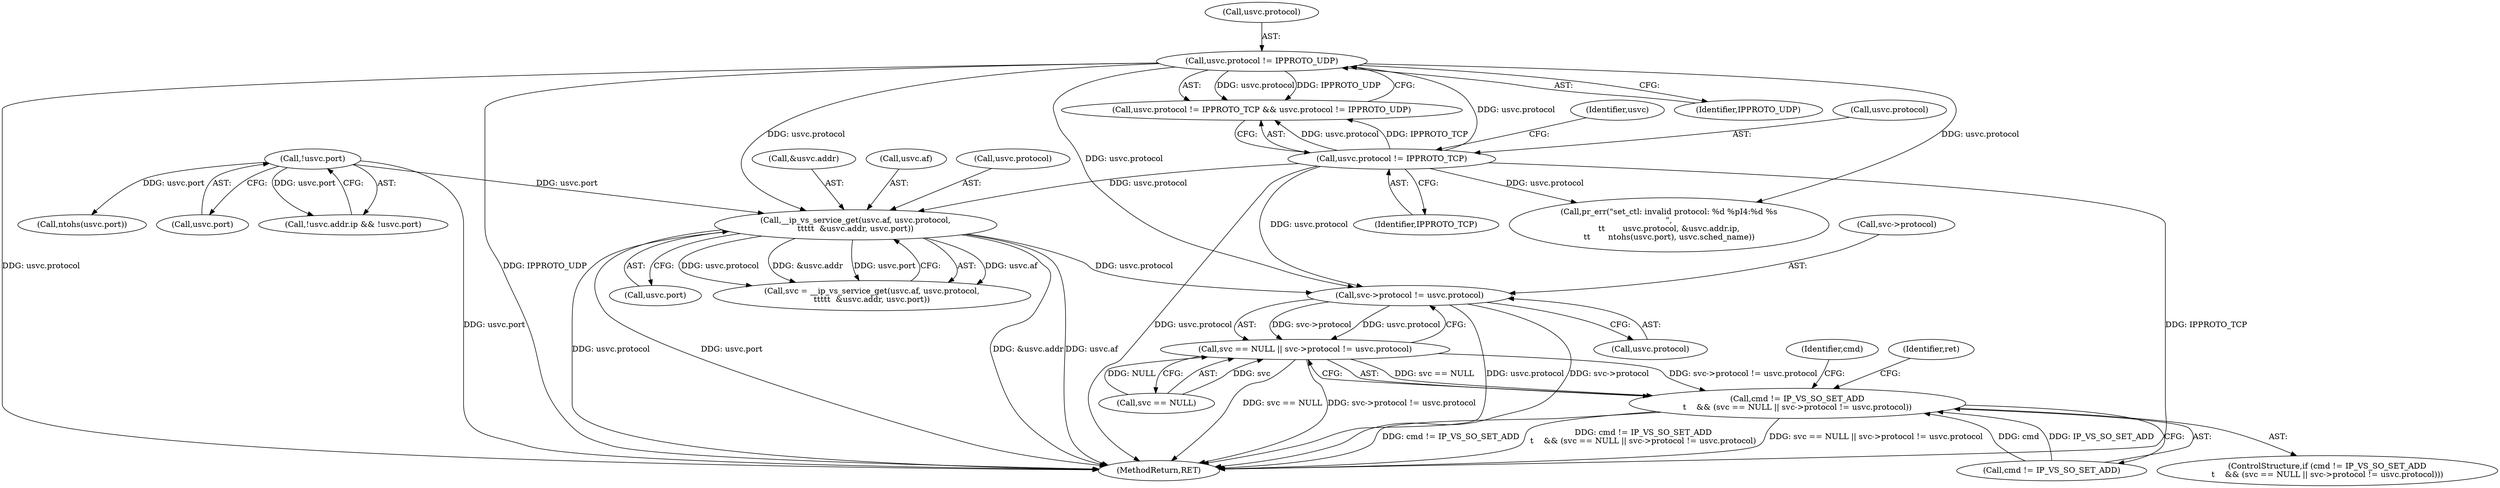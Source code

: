 digraph "0_linux_04bcef2a83f40c6db24222b27a52892cba39dffb_0@pointer" {
"1000379" [label="(Call,svc->protocol != usvc.protocol)"];
"1000309" [label="(Call,usvc.protocol != IPPROTO_UDP)"];
"1000304" [label="(Call,usvc.protocol != IPPROTO_TCP)"];
"1000346" [label="(Call,__ip_vs_service_get(usvc.af, usvc.protocol,\n\t\t\t\t\t  &usvc.addr, usvc.port))"];
"1000293" [label="(Call,!usvc.port)"];
"1000375" [label="(Call,svc == NULL || svc->protocol != usvc.protocol)"];
"1000371" [label="(Call,cmd != IP_VS_SO_SET_ADD\n\t    && (svc == NULL || svc->protocol != usvc.protocol))"];
"1000353" [label="(Call,&usvc.addr)"];
"1000315" [label="(Call,pr_err(\"set_ctl: invalid protocol: %d %pI4:%d %s\n\",\n\t\t       usvc.protocol, &usvc.addr.ip,\n\t\t       ntohs(usvc.port), usvc.sched_name))"];
"1000346" [label="(Call,__ip_vs_service_get(usvc.af, usvc.protocol,\n\t\t\t\t\t  &usvc.addr, usvc.port))"];
"1000310" [label="(Call,usvc.protocol)"];
"1000309" [label="(Call,usvc.protocol != IPPROTO_UDP)"];
"1000478" [label="(MethodReturn,RET)"];
"1000308" [label="(Identifier,IPPROTO_TCP)"];
"1000375" [label="(Call,svc == NULL || svc->protocol != usvc.protocol)"];
"1000383" [label="(Call,usvc.protocol)"];
"1000313" [label="(Identifier,IPPROTO_UDP)"];
"1000357" [label="(Call,usvc.port)"];
"1000393" [label="(Identifier,cmd)"];
"1000326" [label="(Call,ntohs(usvc.port))"];
"1000311" [label="(Identifier,usvc)"];
"1000376" [label="(Call,svc == NULL)"];
"1000303" [label="(Call,usvc.protocol != IPPROTO_TCP && usvc.protocol != IPPROTO_UDP)"];
"1000304" [label="(Call,usvc.protocol != IPPROTO_TCP)"];
"1000347" [label="(Call,usvc.af)"];
"1000379" [label="(Call,svc->protocol != usvc.protocol)"];
"1000305" [label="(Call,usvc.protocol)"];
"1000294" [label="(Call,usvc.port)"];
"1000372" [label="(Call,cmd != IP_VS_SO_SET_ADD)"];
"1000388" [label="(Identifier,ret)"];
"1000371" [label="(Call,cmd != IP_VS_SO_SET_ADD\n\t    && (svc == NULL || svc->protocol != usvc.protocol))"];
"1000286" [label="(Call,!usvc.addr.ip && !usvc.port)"];
"1000293" [label="(Call,!usvc.port)"];
"1000350" [label="(Call,usvc.protocol)"];
"1000344" [label="(Call,svc = __ip_vs_service_get(usvc.af, usvc.protocol,\n\t\t\t\t\t  &usvc.addr, usvc.port))"];
"1000380" [label="(Call,svc->protocol)"];
"1000370" [label="(ControlStructure,if (cmd != IP_VS_SO_SET_ADD\n\t    && (svc == NULL || svc->protocol != usvc.protocol)))"];
"1000379" -> "1000375"  [label="AST: "];
"1000379" -> "1000383"  [label="CFG: "];
"1000380" -> "1000379"  [label="AST: "];
"1000383" -> "1000379"  [label="AST: "];
"1000375" -> "1000379"  [label="CFG: "];
"1000379" -> "1000478"  [label="DDG: usvc.protocol"];
"1000379" -> "1000478"  [label="DDG: svc->protocol"];
"1000379" -> "1000375"  [label="DDG: svc->protocol"];
"1000379" -> "1000375"  [label="DDG: usvc.protocol"];
"1000309" -> "1000379"  [label="DDG: usvc.protocol"];
"1000304" -> "1000379"  [label="DDG: usvc.protocol"];
"1000346" -> "1000379"  [label="DDG: usvc.protocol"];
"1000309" -> "1000303"  [label="AST: "];
"1000309" -> "1000313"  [label="CFG: "];
"1000310" -> "1000309"  [label="AST: "];
"1000313" -> "1000309"  [label="AST: "];
"1000303" -> "1000309"  [label="CFG: "];
"1000309" -> "1000478"  [label="DDG: usvc.protocol"];
"1000309" -> "1000478"  [label="DDG: IPPROTO_UDP"];
"1000309" -> "1000303"  [label="DDG: usvc.protocol"];
"1000309" -> "1000303"  [label="DDG: IPPROTO_UDP"];
"1000304" -> "1000309"  [label="DDG: usvc.protocol"];
"1000309" -> "1000315"  [label="DDG: usvc.protocol"];
"1000309" -> "1000346"  [label="DDG: usvc.protocol"];
"1000304" -> "1000303"  [label="AST: "];
"1000304" -> "1000308"  [label="CFG: "];
"1000305" -> "1000304"  [label="AST: "];
"1000308" -> "1000304"  [label="AST: "];
"1000311" -> "1000304"  [label="CFG: "];
"1000303" -> "1000304"  [label="CFG: "];
"1000304" -> "1000478"  [label="DDG: usvc.protocol"];
"1000304" -> "1000478"  [label="DDG: IPPROTO_TCP"];
"1000304" -> "1000303"  [label="DDG: usvc.protocol"];
"1000304" -> "1000303"  [label="DDG: IPPROTO_TCP"];
"1000304" -> "1000315"  [label="DDG: usvc.protocol"];
"1000304" -> "1000346"  [label="DDG: usvc.protocol"];
"1000346" -> "1000344"  [label="AST: "];
"1000346" -> "1000357"  [label="CFG: "];
"1000347" -> "1000346"  [label="AST: "];
"1000350" -> "1000346"  [label="AST: "];
"1000353" -> "1000346"  [label="AST: "];
"1000357" -> "1000346"  [label="AST: "];
"1000344" -> "1000346"  [label="CFG: "];
"1000346" -> "1000478"  [label="DDG: usvc.port"];
"1000346" -> "1000478"  [label="DDG: &usvc.addr"];
"1000346" -> "1000478"  [label="DDG: usvc.af"];
"1000346" -> "1000478"  [label="DDG: usvc.protocol"];
"1000346" -> "1000344"  [label="DDG: usvc.af"];
"1000346" -> "1000344"  [label="DDG: usvc.protocol"];
"1000346" -> "1000344"  [label="DDG: &usvc.addr"];
"1000346" -> "1000344"  [label="DDG: usvc.port"];
"1000293" -> "1000346"  [label="DDG: usvc.port"];
"1000293" -> "1000286"  [label="AST: "];
"1000293" -> "1000294"  [label="CFG: "];
"1000294" -> "1000293"  [label="AST: "];
"1000286" -> "1000293"  [label="CFG: "];
"1000293" -> "1000478"  [label="DDG: usvc.port"];
"1000293" -> "1000286"  [label="DDG: usvc.port"];
"1000293" -> "1000326"  [label="DDG: usvc.port"];
"1000375" -> "1000371"  [label="AST: "];
"1000375" -> "1000376"  [label="CFG: "];
"1000376" -> "1000375"  [label="AST: "];
"1000371" -> "1000375"  [label="CFG: "];
"1000375" -> "1000478"  [label="DDG: svc == NULL"];
"1000375" -> "1000478"  [label="DDG: svc->protocol != usvc.protocol"];
"1000375" -> "1000371"  [label="DDG: svc == NULL"];
"1000375" -> "1000371"  [label="DDG: svc->protocol != usvc.protocol"];
"1000376" -> "1000375"  [label="DDG: svc"];
"1000376" -> "1000375"  [label="DDG: NULL"];
"1000371" -> "1000370"  [label="AST: "];
"1000371" -> "1000372"  [label="CFG: "];
"1000372" -> "1000371"  [label="AST: "];
"1000388" -> "1000371"  [label="CFG: "];
"1000393" -> "1000371"  [label="CFG: "];
"1000371" -> "1000478"  [label="DDG: svc == NULL || svc->protocol != usvc.protocol"];
"1000371" -> "1000478"  [label="DDG: cmd != IP_VS_SO_SET_ADD"];
"1000371" -> "1000478"  [label="DDG: cmd != IP_VS_SO_SET_ADD\n\t    && (svc == NULL || svc->protocol != usvc.protocol)"];
"1000372" -> "1000371"  [label="DDG: cmd"];
"1000372" -> "1000371"  [label="DDG: IP_VS_SO_SET_ADD"];
}
